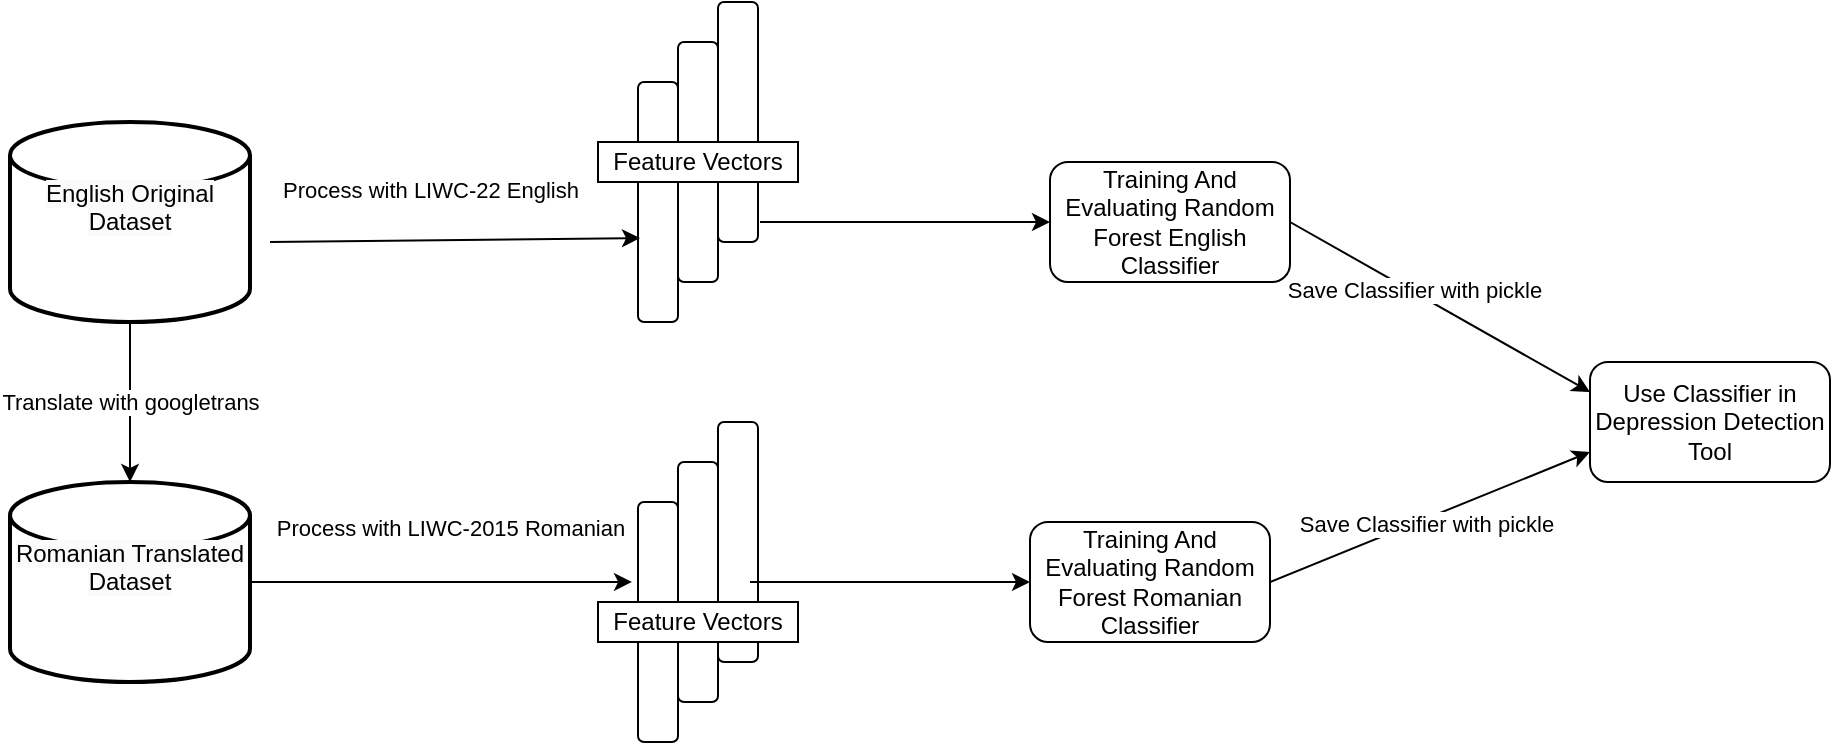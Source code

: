 <mxfile version="24.3.1" type="device">
  <diagram name="Pagină-1" id="JqGLmlje-UTVv07IEp6l">
    <mxGraphModel dx="1434" dy="738" grid="1" gridSize="10" guides="1" tooltips="1" connect="1" arrows="1" fold="1" page="1" pageScale="1" pageWidth="827" pageHeight="1169" math="0" shadow="0">
      <root>
        <mxCell id="0" />
        <mxCell id="1" parent="0" />
        <mxCell id="jkhjfqm331X6zdXHp7C5-4" value="Translate with googletrans" style="endArrow=classic;html=1;rounded=0;" edge="1" parent="1" source="jkhjfqm331X6zdXHp7C5-18" target="jkhjfqm331X6zdXHp7C5-19">
          <mxGeometry width="50" height="50" relative="1" as="geometry">
            <mxPoint x="130" y="230" as="sourcePoint" />
            <mxPoint x="180" y="180" as="targetPoint" />
          </mxGeometry>
        </mxCell>
        <mxCell id="jkhjfqm331X6zdXHp7C5-18" value="&#xa;&lt;span style=&quot;color: rgb(0, 0, 0); font-family: Helvetica; font-size: 12px; font-style: normal; font-variant-ligatures: normal; font-variant-caps: normal; font-weight: 400; letter-spacing: normal; orphans: 2; text-align: center; text-indent: 0px; text-transform: none; widows: 2; word-spacing: 0px; -webkit-text-stroke-width: 0px; white-space: normal; background-color: rgb(251, 251, 251); text-decoration-thickness: initial; text-decoration-style: initial; text-decoration-color: initial; display: inline !important; float: none;&quot;&gt;English Original Dataset&lt;/span&gt;&#xa;&#xa;" style="strokeWidth=2;html=1;shape=mxgraph.flowchart.database;whiteSpace=wrap;" vertex="1" parent="1">
          <mxGeometry x="70" y="120" width="120" height="100" as="geometry" />
        </mxCell>
        <mxCell id="jkhjfqm331X6zdXHp7C5-19" value="&#xa;&lt;span style=&quot;color: rgb(0, 0, 0); font-family: Helvetica; font-size: 12px; font-style: normal; font-variant-ligatures: normal; font-variant-caps: normal; font-weight: 400; letter-spacing: normal; orphans: 2; text-align: center; text-indent: 0px; text-transform: none; widows: 2; word-spacing: 0px; -webkit-text-stroke-width: 0px; white-space: normal; background-color: rgb(251, 251, 251); text-decoration-thickness: initial; text-decoration-style: initial; text-decoration-color: initial; display: inline !important; float: none;&quot;&gt;Romanian Translated Dataset&lt;/span&gt;&#xa;&#xa;" style="strokeWidth=2;html=1;shape=mxgraph.flowchart.database;whiteSpace=wrap;" vertex="1" parent="1">
          <mxGeometry x="70" y="300" width="120" height="100" as="geometry" />
        </mxCell>
        <mxCell id="jkhjfqm331X6zdXHp7C5-20" value="&lt;div&gt;&lt;br&gt;&lt;/div&gt;" style="rounded=1;whiteSpace=wrap;html=1;direction=south;" vertex="1" parent="1">
          <mxGeometry x="384" y="100" width="20" height="120" as="geometry" />
        </mxCell>
        <mxCell id="jkhjfqm331X6zdXHp7C5-21" value="" style="rounded=1;whiteSpace=wrap;html=1;direction=south;" vertex="1" parent="1">
          <mxGeometry x="404" y="80" width="20" height="120" as="geometry" />
        </mxCell>
        <mxCell id="jkhjfqm331X6zdXHp7C5-22" value="" style="rounded=1;whiteSpace=wrap;html=1;direction=south;" vertex="1" parent="1">
          <mxGeometry x="424" y="60" width="20" height="120" as="geometry" />
        </mxCell>
        <mxCell id="jkhjfqm331X6zdXHp7C5-23" value="" style="rounded=1;whiteSpace=wrap;html=1;direction=south;" vertex="1" parent="1">
          <mxGeometry x="384" y="310" width="20" height="120" as="geometry" />
        </mxCell>
        <mxCell id="jkhjfqm331X6zdXHp7C5-24" value="" style="rounded=1;whiteSpace=wrap;html=1;direction=south;" vertex="1" parent="1">
          <mxGeometry x="404" y="290" width="20" height="120" as="geometry" />
        </mxCell>
        <mxCell id="jkhjfqm331X6zdXHp7C5-25" value="" style="rounded=1;whiteSpace=wrap;html=1;direction=south;" vertex="1" parent="1">
          <mxGeometry x="424" y="270" width="20" height="120" as="geometry" />
        </mxCell>
        <mxCell id="jkhjfqm331X6zdXHp7C5-26" value="" style="endArrow=classic;html=1;rounded=0;entryX=0.65;entryY=0.95;entryDx=0;entryDy=0;entryPerimeter=0;" edge="1" parent="1" target="jkhjfqm331X6zdXHp7C5-20">
          <mxGeometry width="50" height="50" relative="1" as="geometry">
            <mxPoint x="200" y="180" as="sourcePoint" />
            <mxPoint x="620" y="250" as="targetPoint" />
          </mxGeometry>
        </mxCell>
        <mxCell id="jkhjfqm331X6zdXHp7C5-28" value="Process with LIWC-22 English&lt;div&gt;&lt;br&gt;&lt;/div&gt;" style="edgeLabel;html=1;align=center;verticalAlign=middle;resizable=0;points=[];" vertex="1" connectable="0" parent="jkhjfqm331X6zdXHp7C5-26">
          <mxGeometry x="-0.281" y="4" relative="1" as="geometry">
            <mxPoint x="13" y="-15" as="offset" />
          </mxGeometry>
        </mxCell>
        <mxCell id="jkhjfqm331X6zdXHp7C5-27" value="Process with LIWC-2015 Romanian&lt;div&gt;&lt;br&gt;&lt;/div&gt;" style="endArrow=classic;html=1;rounded=0;exitX=1;exitY=0.5;exitDx=0;exitDy=0;exitPerimeter=0;entryX=0.333;entryY=1.15;entryDx=0;entryDy=0;entryPerimeter=0;" edge="1" parent="1" source="jkhjfqm331X6zdXHp7C5-19" target="jkhjfqm331X6zdXHp7C5-23">
          <mxGeometry x="0.047" y="20" width="50" height="50" relative="1" as="geometry">
            <mxPoint x="570" y="300" as="sourcePoint" />
            <mxPoint x="620" y="250" as="targetPoint" />
            <mxPoint as="offset" />
          </mxGeometry>
        </mxCell>
        <mxCell id="jkhjfqm331X6zdXHp7C5-34" value="Feature Vectors" style="whiteSpace=wrap;html=1;" vertex="1" parent="1">
          <mxGeometry x="364" y="130" width="100" height="20" as="geometry" />
        </mxCell>
        <mxCell id="jkhjfqm331X6zdXHp7C5-35" value="Feature Vectors" style="whiteSpace=wrap;html=1;" vertex="1" parent="1">
          <mxGeometry x="364" y="360" width="100" height="20" as="geometry" />
        </mxCell>
        <mxCell id="jkhjfqm331X6zdXHp7C5-36" value="Training And Evaluating Random Forest English Classifier" style="rounded=1;whiteSpace=wrap;html=1;" vertex="1" parent="1">
          <mxGeometry x="590" y="140" width="120" height="60" as="geometry" />
        </mxCell>
        <mxCell id="jkhjfqm331X6zdXHp7C5-37" value="" style="endArrow=classic;html=1;rounded=0;exitX=0.917;exitY=-0.05;exitDx=0;exitDy=0;entryX=0;entryY=0.5;entryDx=0;entryDy=0;exitPerimeter=0;" edge="1" parent="1" source="jkhjfqm331X6zdXHp7C5-22" target="jkhjfqm331X6zdXHp7C5-36">
          <mxGeometry width="50" height="50" relative="1" as="geometry">
            <mxPoint x="570" y="300" as="sourcePoint" />
            <mxPoint x="620" y="250" as="targetPoint" />
          </mxGeometry>
        </mxCell>
        <mxCell id="jkhjfqm331X6zdXHp7C5-38" value="Training And Evaluating Random Forest Romanian Classifier" style="rounded=1;whiteSpace=wrap;html=1;" vertex="1" parent="1">
          <mxGeometry x="580" y="320" width="120" height="60" as="geometry" />
        </mxCell>
        <mxCell id="jkhjfqm331X6zdXHp7C5-39" value="" style="endArrow=classic;html=1;rounded=0;exitX=0.667;exitY=0.2;exitDx=0;exitDy=0;exitPerimeter=0;entryX=0;entryY=0.5;entryDx=0;entryDy=0;" edge="1" parent="1" source="jkhjfqm331X6zdXHp7C5-25" target="jkhjfqm331X6zdXHp7C5-38">
          <mxGeometry width="50" height="50" relative="1" as="geometry">
            <mxPoint x="570" y="300" as="sourcePoint" />
            <mxPoint x="620" y="250" as="targetPoint" />
          </mxGeometry>
        </mxCell>
        <mxCell id="jkhjfqm331X6zdXHp7C5-40" value="Use Classifier in Depression Detection Tool" style="rounded=1;whiteSpace=wrap;html=1;" vertex="1" parent="1">
          <mxGeometry x="860" y="240" width="120" height="60" as="geometry" />
        </mxCell>
        <mxCell id="jkhjfqm331X6zdXHp7C5-41" value="" style="endArrow=classic;html=1;rounded=0;exitX=1;exitY=0.5;exitDx=0;exitDy=0;entryX=0;entryY=0.25;entryDx=0;entryDy=0;" edge="1" parent="1" source="jkhjfqm331X6zdXHp7C5-36" target="jkhjfqm331X6zdXHp7C5-40">
          <mxGeometry width="50" height="50" relative="1" as="geometry">
            <mxPoint x="570" y="300" as="sourcePoint" />
            <mxPoint x="620" y="250" as="targetPoint" />
          </mxGeometry>
        </mxCell>
        <mxCell id="jkhjfqm331X6zdXHp7C5-45" value="Save Classifier with pickle" style="edgeLabel;html=1;align=center;verticalAlign=middle;resizable=0;points=[];" vertex="1" connectable="0" parent="jkhjfqm331X6zdXHp7C5-41">
          <mxGeometry x="-0.18" y="1" relative="1" as="geometry">
            <mxPoint as="offset" />
          </mxGeometry>
        </mxCell>
        <mxCell id="jkhjfqm331X6zdXHp7C5-42" value="" style="endArrow=classic;html=1;rounded=0;exitX=1;exitY=0.5;exitDx=0;exitDy=0;entryX=0;entryY=0.75;entryDx=0;entryDy=0;" edge="1" parent="1" source="jkhjfqm331X6zdXHp7C5-38" target="jkhjfqm331X6zdXHp7C5-40">
          <mxGeometry width="50" height="50" relative="1" as="geometry">
            <mxPoint x="570" y="300" as="sourcePoint" />
            <mxPoint x="620" y="250" as="targetPoint" />
          </mxGeometry>
        </mxCell>
        <mxCell id="jkhjfqm331X6zdXHp7C5-46" value="Save Classifier with pickle" style="edgeLabel;html=1;align=center;verticalAlign=middle;resizable=0;points=[];" vertex="1" connectable="0" parent="jkhjfqm331X6zdXHp7C5-42">
          <mxGeometry x="-0.037" y="-2" relative="1" as="geometry">
            <mxPoint as="offset" />
          </mxGeometry>
        </mxCell>
      </root>
    </mxGraphModel>
  </diagram>
</mxfile>
